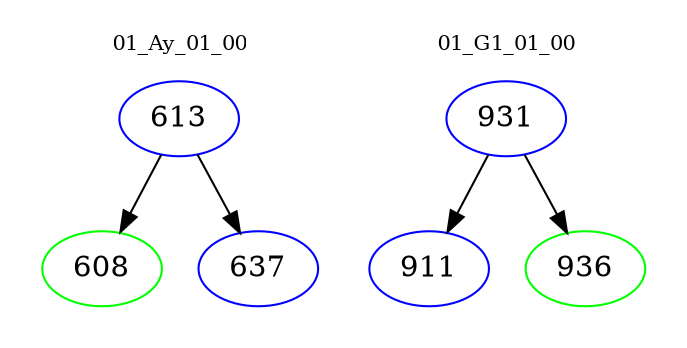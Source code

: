 digraph{
subgraph cluster_0 {
color = white
label = "01_Ay_01_00";
fontsize=10;
T0_613 [label="613", color="blue"]
T0_613 -> T0_608 [color="black"]
T0_608 [label="608", color="green"]
T0_613 -> T0_637 [color="black"]
T0_637 [label="637", color="blue"]
}
subgraph cluster_1 {
color = white
label = "01_G1_01_00";
fontsize=10;
T1_931 [label="931", color="blue"]
T1_931 -> T1_911 [color="black"]
T1_911 [label="911", color="blue"]
T1_931 -> T1_936 [color="black"]
T1_936 [label="936", color="green"]
}
}
